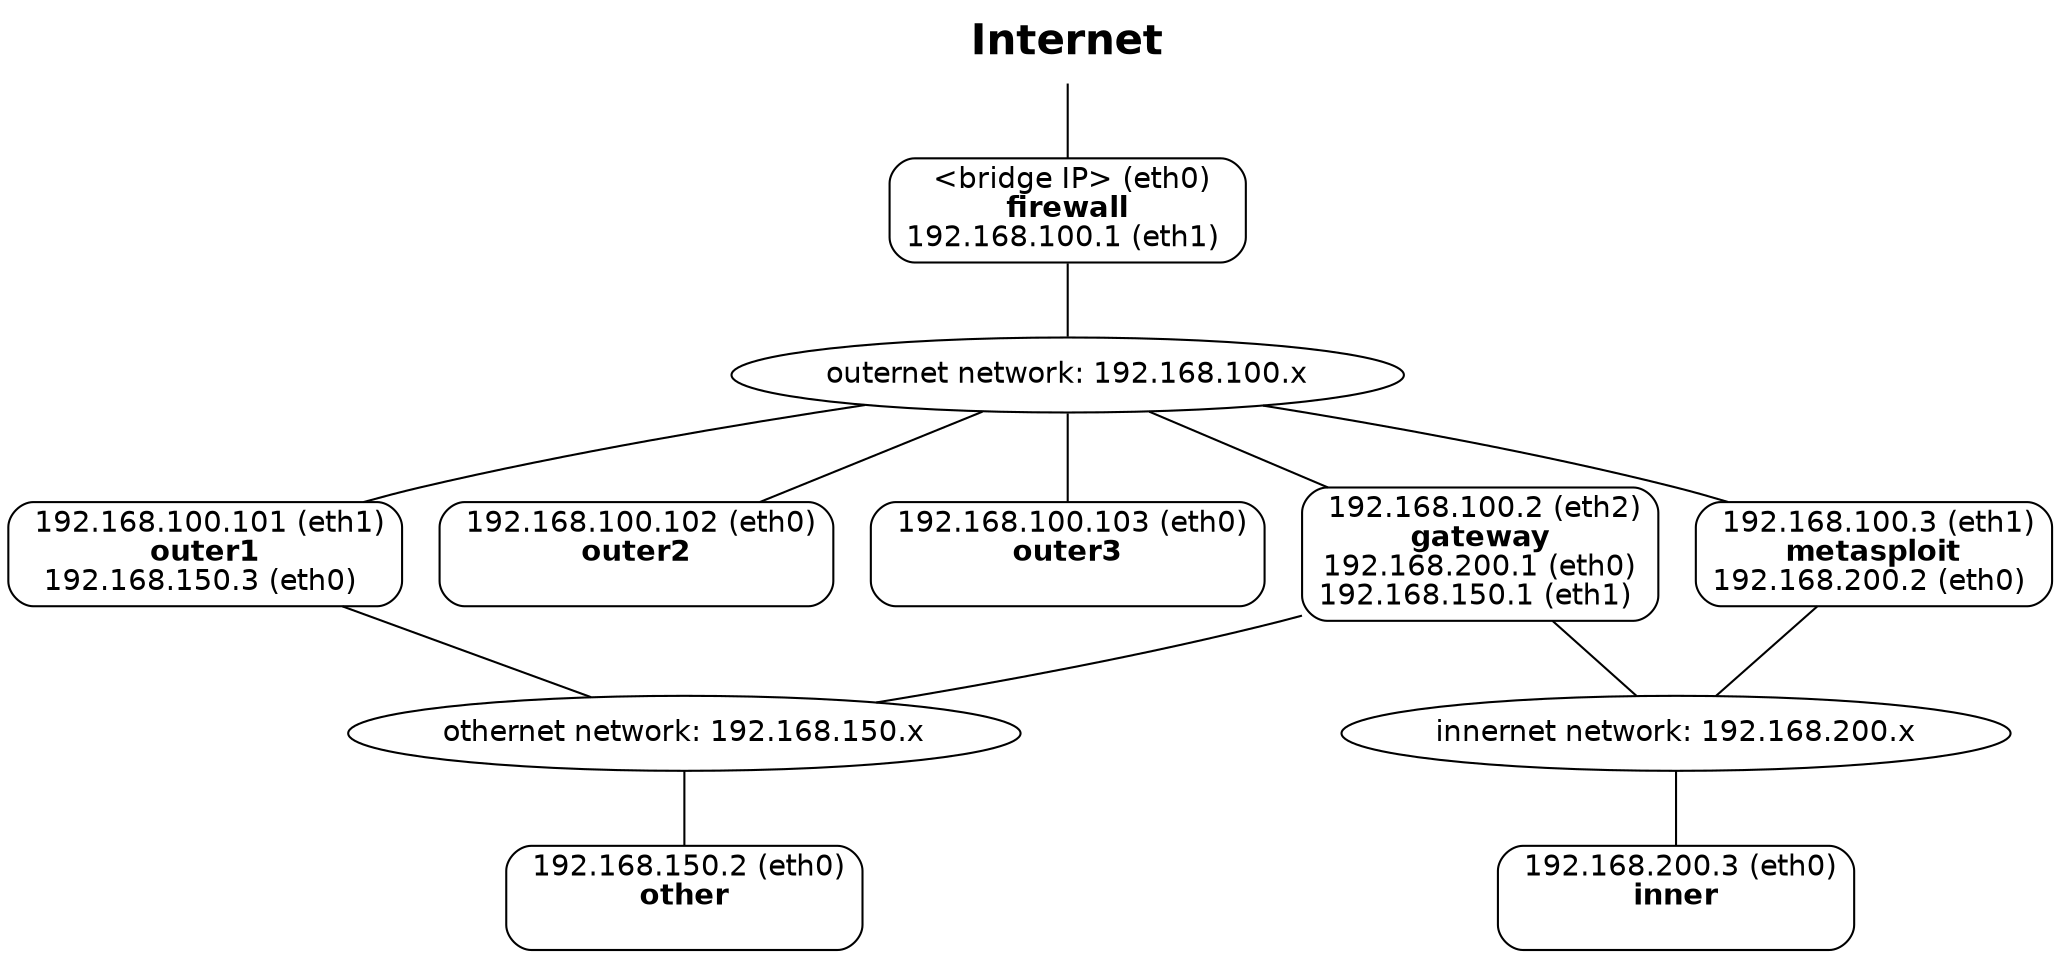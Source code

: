graph network {
    graph [fontname="Helvetica"];
    node [fontname="Helvetica",shape=rect,style=rounded];
    edge [fontname="Helvetica"];
    rank=LR;

    outer_network [shape=box,label="outernet network: 192.168.100.x",shape=oval];
    inner_network [shape=box,label="innernet network: 192.168.200.x",shape=oval];
    other_network [shape=box,label="othernet network: 192.168.150.x",shape=oval];

    internet [label=< <b>Internet</b> >,shape=plaintext,fontsize=20];
    firewall [label=< &lt;bridge IP&gt; (eth0)<br/><b>firewall</b><br/>192.168.100.1 (eth1) >];
    outer1 [label=< 192.168.100.101 (eth1)<br/><b>outer1</b><br/>192.168.150.3 (eth0) >];
    outer2 [label=< 192.168.100.102 (eth0)<br/><b>outer2</b><br/> >];
    outer3 [label=< 192.168.100.103 (eth0)<br/><b>outer3</b><br/> >];
    gateway [label=< 192.168.100.2 (eth2)<br/><b>gateway</b><br/>192.168.200.1 (eth0)<br/>192.168.150.1 (eth1) >];
    metasploit [label=< 192.168.100.3 (eth1)<br/><b>metasploit</b><br/>192.168.200.2 (eth0) >];
    inner [label=< 192.168.200.3 (eth0)<br/><b>inner</b><br/> >];
    other [label=< 192.168.150.2 (eth0)<br/><b>other</b><br/> >];

    internet -- firewall;
    firewall -- outer_network;
    outer_network -- outer1;
    outer_network -- outer2;
    outer_network -- outer3;
    outer_network -- metasploit;
    metasploit -- inner_network;
    outer_network -- gateway;
    gateway -- inner_network;
    inner_network -- inner;
    other_network -- gateway;
    other_network -- other;
    outer1 -- other_network;

    {rank=same other_network inner_network}
    {rank=same outer1 outer2 outer3 gateway metasploit}

}

graph network_compact {
    graph [fontname="Helvetica"];
    node [fontname="Helvetica",shape=rect,style=rounded];
    edge [fontname="Helvetica"];
    rank=LR;

    outer_network [shape=box,label="outernet network: 192.168.100.x",shape=oval];
    inner_network [shape=box,label="innernet network: 192.168.200.x",shape=oval];
    other_network [shape=box,label="othernet network: 192.168.150.x",shape=oval];

    internet [label=< <b>Internet</b> >,shape=plaintext,fontsize=20];
    firewall [label=< &lt;bridge IP&gt; (eth0)<br/><b>firewall</b><br/>192.168.100.1 (eth1) >];
    outer1 [label=< 192.168.100.101 (eth0)<br/><b>outer1</b><br/>  >];
    outer2 [label=< 192.168.100.102 (eth0)<br/><b>outer2</b><br/>  >];
    outer3 [label=< 192.168.100.103 (eth0)<br/><b>outer3</b><br/>  >];
    gateway [label=< 192.168.100.2 (eth2)<br/><b>gateway</b><br/>192.168.200.1 (eth0)<br/>192.168.150.1 (eth1) >];
    metasploit [label=< 192.168.100.3 (eth1)<br/><b>metasploit</b><br/>192.168.200.2 (eth0) >];
    inner [label=< 192.168.200.3 (eth0)<br/><b>inner</b><br/>  >];
    other [label=< 192.168.150.2 (eth0)<br/><b>other</b><br/>  >];

    internet -- firewall;
    firewall -- outer_network;
    outer_network -- outer1;
    outer_network -- outer2;
    outer_network -- outer3;
    outer_network -- metasploit;
    metasploit -- inner_network;
    outer_network -- gateway;
    gateway -- inner_network;
    inner_network -- inner;
    other_network -- gateway;
    other_network -- other;
    outer1 -- other_network;

    {rank=same firewall internet}
    {rank=same outer1 outer2 outer3 gateway metasploit}
    {rank=same other other_network inner inner_network}

}

digraph network_for_routing {
    graph [fontname="Helvetica"];
    node [fontname="Helvetica",shape=rect,style=rounded];
    edge [fontname="Helvetica"];
    rankdir="TB";

    firewall [label=< &lt;bridge IP&gt; (eth0)<br/><b>firewall</b><br/>192.168.100.1 (eth1) >];
    outer_network [shape=box,label="outernet network: 192.168.100.x",shape=oval];
    outer1 [label=< 192.168.100.101 (eth1)<br/><b>outer1</b><br/>192.168.150.3 (eth0) >];
    gateway [label=< 192.168.100.2 (eth2)<br/><b>gateway</b><br/>192.168.200.1 (eth0)<br/>192.168.150.1 (eth1) >];
    other_network [shape=box,label="othernet network: 192.168.150.x",shape=oval];
    other [label=< 192.168.150.2 (eth0)<br/><b>other</b><br/> >];

    firewall -> outer_network [dir=back];
    outer_network -> outer1 [color=red,dir=back,fontcolor=red,label=" *"];
    gateway -> outer_network;
    other_network -> gateway;
    other_network -> other [dir=back];
    outer1 -> other_network [color=red,dir=back,fontcolor=red,label="*"];

    {rank=same outer1 gateway}
    {rank=min firewall}
    {rank=max other}
}

digraph network_compact_for_arp_normal {
    graph [fontname="Helvetica"];
    node [fontname="Helvetica",shape=rect,style=rounded];
    edge [fontname="Helvetica"];
    rank=LR;

    internet [label=< <b>Internet</b> >,shape=plaintext,fontsize=20];
    firewall [label=< &lt;bridge IP&gt; (eth0)<br/><b>firewall</b><br/>192.168.100.1 (eth1) >];
    outer1 [label=< 192.168.100.101 (eth0)<br/><b>outer1</b><br/>  >];
    outer2 [label=< 192.168.100.102 (eth0)<br/><b>outer2</b><br/>  >];

    internet -> firewall [arrowhead=none];
    firewall -> outer2 [color=green,dir=both,fontcolor=green,penwidth=2,label="normal"];
    firewall -> outer1 [color=red,dir=both,fontcolor=red,penwidth=2,label="spoofed"];
    outer1 -> outer2 [color=red,dir=both,fontcolor=red,penwidth=2,label="spoofed"];

    {rank=same firewall internet}
    {rank=same outer1 outer2}
}

digraph network_compact_for_arp_spoofed {
    graph [fontname="Helvetica"];
    node [fontname="Helvetica",shape=rect,style=rounded];
    edge [fontname="Helvetica"];
    rank=LR;

    internet [label=< <b>Internet</b> >,shape=plaintext,fontsize=20];
    firewall [label=< &lt;bridge IP&gt; (eth0)<br/><b>firewall</b><br/>192.168.100.1 (eth1) >];
    outer1 [label=< 192.168.100.101 (eth0)<br/><b>outer1</b><br/>  >];
    outer2 [label=< 192.168.100.102 (eth0)<br/><b>outer2</b><br/>  >];

    internet -> firewall [arrowhead=none];
    firewall -> outer2 [color=green,dir=both,fontcolor=green,penwidth=2,label="normal"];
    firewall -> outer1 [color=black,dir=both,penwidth=2,fontcolor=invis,label="spoofed"];
    outer1 -> outer2 [color=invis,dir=both,fontcolor=invis,penwidth=2,label="spoofed"];

    {rank=same firewall internet}
    {rank=same outer1 outer2}
}
